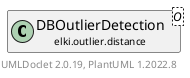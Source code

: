 @startuml
    remove .*\.(Instance|Par|Parameterizer|Factory)$
    set namespaceSeparator none
    hide empty fields
    hide empty methods

    class "<size:14>DBOutlierDetection.Par\n<size:10>elki.outlier.distance" as elki.outlier.distance.DBOutlierDetection.Par<O> [[DBOutlierDetection.Par.html]] {
        {static} +P_ID: OptionID
        #p: double
        +configure(Parameterization): void
        +make(): DBOutlierDetection<O>
    }

    abstract class "<size:14>AbstractDBOutlier.Par\n<size:10>elki.outlier.distance" as elki.outlier.distance.AbstractDBOutlier.Par<O> [[AbstractDBOutlier.Par.html]]
    class "<size:14>DBOutlierDetection\n<size:10>elki.outlier.distance" as elki.outlier.distance.DBOutlierDetection<O> [[DBOutlierDetection.html]]

    elki.outlier.distance.AbstractDBOutlier.Par <|-- elki.outlier.distance.DBOutlierDetection.Par
    elki.outlier.distance.DBOutlierDetection +-- elki.outlier.distance.DBOutlierDetection.Par

    center footer UMLDoclet 2.0.19, PlantUML 1.2022.8
@enduml
